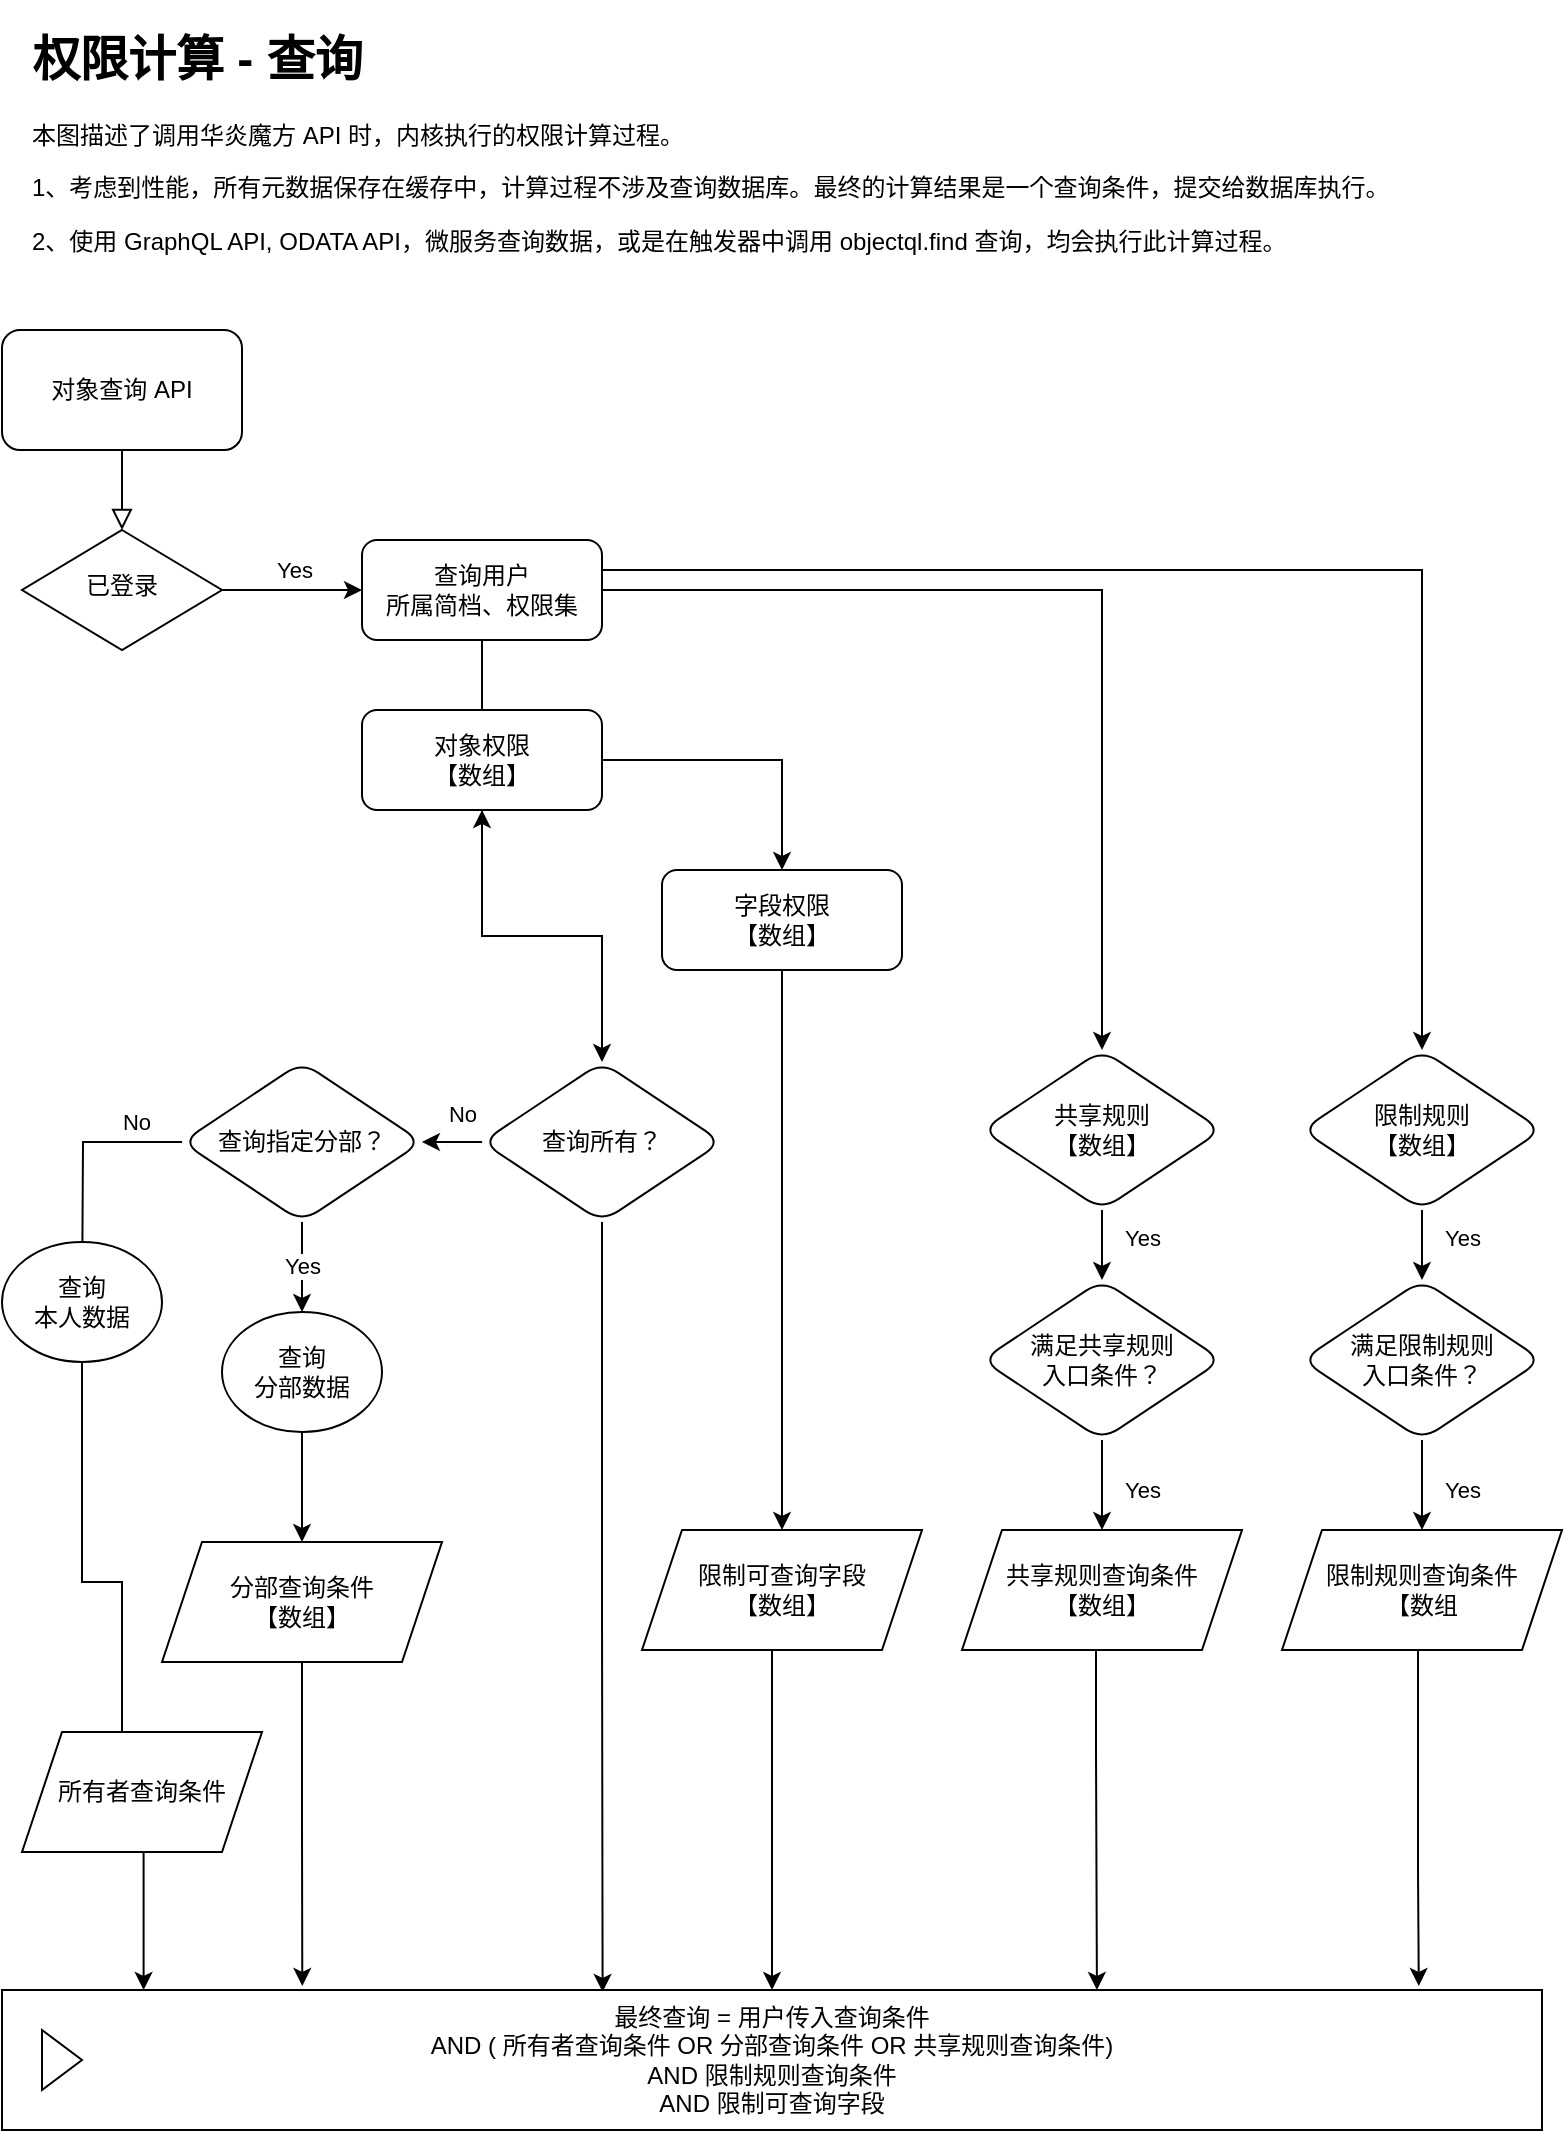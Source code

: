 <mxfile version="16.1.2" type="device"><diagram id="C5RBs43oDa-KdzZeNtuy" name="Page-1"><mxGraphModel dx="786" dy="572" grid="1" gridSize="10" guides="1" tooltips="1" connect="1" arrows="1" fold="1" page="1" pageScale="1" pageWidth="827" pageHeight="1169" math="0" shadow="0"><root><mxCell id="WIyWlLk6GJQsqaUBKTNV-0"/><mxCell id="WIyWlLk6GJQsqaUBKTNV-1" parent="WIyWlLk6GJQsqaUBKTNV-0"/><mxCell id="WIyWlLk6GJQsqaUBKTNV-2" value="" style="rounded=0;html=1;jettySize=auto;orthogonalLoop=1;fontSize=11;endArrow=block;endFill=0;endSize=8;strokeWidth=1;shadow=0;labelBackgroundColor=none;edgeStyle=orthogonalEdgeStyle;" parent="WIyWlLk6GJQsqaUBKTNV-1" source="WIyWlLk6GJQsqaUBKTNV-3" target="WIyWlLk6GJQsqaUBKTNV-6" edge="1"><mxGeometry relative="1" as="geometry"/></mxCell><mxCell id="WIyWlLk6GJQsqaUBKTNV-3" value="对象查询 API" style="rounded=1;whiteSpace=wrap;html=1;fontSize=12;glass=0;strokeWidth=1;shadow=0;" parent="WIyWlLk6GJQsqaUBKTNV-1" vertex="1"><mxGeometry x="20" y="170" width="120" height="60" as="geometry"/></mxCell><mxCell id="5bt5NWS37IOJWbyXslHa-62" value="" style="edgeStyle=orthogonalEdgeStyle;rounded=0;orthogonalLoop=1;jettySize=auto;html=1;" edge="1" parent="WIyWlLk6GJQsqaUBKTNV-1" source="WIyWlLk6GJQsqaUBKTNV-6" target="WIyWlLk6GJQsqaUBKTNV-11"><mxGeometry relative="1" as="geometry"/></mxCell><mxCell id="5bt5NWS37IOJWbyXslHa-63" value="Yes" style="edgeLabel;html=1;align=center;verticalAlign=middle;resizable=0;points=[];" vertex="1" connectable="0" parent="5bt5NWS37IOJWbyXslHa-62"><mxGeometry x="0.029" y="1" relative="1" as="geometry"><mxPoint y="-9" as="offset"/></mxGeometry></mxCell><mxCell id="WIyWlLk6GJQsqaUBKTNV-6" value="已登录" style="rhombus;whiteSpace=wrap;html=1;shadow=0;fontFamily=Helvetica;fontSize=12;align=center;strokeWidth=1;spacing=6;spacingTop=-4;" parent="WIyWlLk6GJQsqaUBKTNV-1" vertex="1"><mxGeometry x="30" y="270" width="100" height="60" as="geometry"/></mxCell><mxCell id="5bt5NWS37IOJWbyXslHa-66" value="" style="edgeStyle=orthogonalEdgeStyle;rounded=0;orthogonalLoop=1;jettySize=auto;html=1;" edge="1" parent="WIyWlLk6GJQsqaUBKTNV-1" source="5bt5NWS37IOJWbyXslHa-6" target="5bt5NWS37IOJWbyXslHa-12"><mxGeometry relative="1" as="geometry"/></mxCell><mxCell id="5bt5NWS37IOJWbyXslHa-67" value="No" style="edgeLabel;html=1;align=center;verticalAlign=middle;resizable=0;points=[];" vertex="1" connectable="0" parent="5bt5NWS37IOJWbyXslHa-66"><mxGeometry y="2" relative="1" as="geometry"><mxPoint x="5" y="-12" as="offset"/></mxGeometry></mxCell><mxCell id="5bt5NWS37IOJWbyXslHa-119" style="edgeStyle=orthogonalEdgeStyle;rounded=0;orthogonalLoop=1;jettySize=auto;html=1;entryX=0.39;entryY=0.014;entryDx=0;entryDy=0;entryPerimeter=0;" edge="1" parent="WIyWlLk6GJQsqaUBKTNV-1" source="5bt5NWS37IOJWbyXslHa-6" target="5bt5NWS37IOJWbyXslHa-85"><mxGeometry relative="1" as="geometry"/></mxCell><mxCell id="5bt5NWS37IOJWbyXslHa-6" value="查询所有？" style="rhombus;whiteSpace=wrap;html=1;rounded=1;glass=0;strokeWidth=1;shadow=0;" vertex="1" parent="WIyWlLk6GJQsqaUBKTNV-1"><mxGeometry x="260" y="535.98" width="120" height="80" as="geometry"/></mxCell><mxCell id="5bt5NWS37IOJWbyXslHa-68" style="edgeStyle=orthogonalEdgeStyle;rounded=0;orthogonalLoop=1;jettySize=auto;html=1;entryX=0.5;entryY=0;entryDx=0;entryDy=0;" edge="1" parent="WIyWlLk6GJQsqaUBKTNV-1" source="5bt5NWS37IOJWbyXslHa-12"><mxGeometry relative="1" as="geometry"><mxPoint x="60" y="660.98" as="targetPoint"/></mxGeometry></mxCell><mxCell id="5bt5NWS37IOJWbyXslHa-69" value="No" style="edgeLabel;html=1;align=center;verticalAlign=middle;resizable=0;points=[];" vertex="1" connectable="0" parent="5bt5NWS37IOJWbyXslHa-68"><mxGeometry x="-0.576" relative="1" as="geometry"><mxPoint x="5" y="-10" as="offset"/></mxGeometry></mxCell><mxCell id="5bt5NWS37IOJWbyXslHa-70" value="" style="edgeStyle=orthogonalEdgeStyle;rounded=0;orthogonalLoop=1;jettySize=auto;html=1;" edge="1" parent="WIyWlLk6GJQsqaUBKTNV-1" source="5bt5NWS37IOJWbyXslHa-12" target="5bt5NWS37IOJWbyXslHa-19"><mxGeometry relative="1" as="geometry"/></mxCell><mxCell id="5bt5NWS37IOJWbyXslHa-71" value="Yes" style="edgeLabel;html=1;align=center;verticalAlign=middle;resizable=0;points=[];" vertex="1" connectable="0" parent="5bt5NWS37IOJWbyXslHa-70"><mxGeometry x="-0.022" relative="1" as="geometry"><mxPoint as="offset"/></mxGeometry></mxCell><mxCell id="5bt5NWS37IOJWbyXslHa-12" value="查询指定分部？" style="rhombus;whiteSpace=wrap;html=1;rounded=1;glass=0;strokeWidth=1;shadow=0;" vertex="1" parent="WIyWlLk6GJQsqaUBKTNV-1"><mxGeometry x="110" y="535.98" width="120" height="80" as="geometry"/></mxCell><mxCell id="5bt5NWS37IOJWbyXslHa-78" value="" style="edgeStyle=orthogonalEdgeStyle;rounded=0;orthogonalLoop=1;jettySize=auto;html=1;" edge="1" parent="WIyWlLk6GJQsqaUBKTNV-1" source="5bt5NWS37IOJWbyXslHa-19" target="5bt5NWS37IOJWbyXslHa-76"><mxGeometry relative="1" as="geometry"/></mxCell><mxCell id="5bt5NWS37IOJWbyXslHa-19" value="查询&lt;br&gt;分部数据" style="ellipse;whiteSpace=wrap;html=1;rounded=1;glass=0;strokeWidth=1;shadow=0;" vertex="1" parent="WIyWlLk6GJQsqaUBKTNV-1"><mxGeometry x="130" y="660.98" width="80" height="60" as="geometry"/></mxCell><mxCell id="5bt5NWS37IOJWbyXslHa-109" style="edgeStyle=orthogonalEdgeStyle;rounded=0;orthogonalLoop=1;jettySize=auto;html=1;entryX=0.214;entryY=0.167;entryDx=0;entryDy=0;entryPerimeter=0;exitX=0.5;exitY=1;exitDx=0;exitDy=0;" edge="1" parent="WIyWlLk6GJQsqaUBKTNV-1" source="5bt5NWS37IOJWbyXslHa-26" target="5bt5NWS37IOJWbyXslHa-108"><mxGeometry relative="1" as="geometry"><mxPoint x="60" y="720.98" as="sourcePoint"/><Array as="points"><mxPoint x="60" y="796"/><mxPoint x="80" y="796"/><mxPoint x="80" y="881"/></Array></mxGeometry></mxCell><mxCell id="5bt5NWS37IOJWbyXslHa-26" value="查询&lt;br&gt;本人数据" style="ellipse;whiteSpace=wrap;html=1;rounded=1;glass=0;strokeWidth=1;shadow=0;" vertex="1" parent="WIyWlLk6GJQsqaUBKTNV-1"><mxGeometry x="20" y="625.98" width="80" height="60" as="geometry"/></mxCell><mxCell id="5bt5NWS37IOJWbyXslHa-37" value="" style="edgeStyle=orthogonalEdgeStyle;rounded=0;orthogonalLoop=1;jettySize=auto;html=1;" edge="1" parent="WIyWlLk6GJQsqaUBKTNV-1" source="5bt5NWS37IOJWbyXslHa-28" target="5bt5NWS37IOJWbyXslHa-36"><mxGeometry relative="1" as="geometry"/></mxCell><mxCell id="5bt5NWS37IOJWbyXslHa-43" value="Yes" style="edgeLabel;html=1;align=center;verticalAlign=middle;resizable=0;points=[];" vertex="1" connectable="0" parent="5bt5NWS37IOJWbyXslHa-37"><mxGeometry x="-0.378" y="-1" relative="1" as="geometry"><mxPoint x="21" as="offset"/></mxGeometry></mxCell><mxCell id="5bt5NWS37IOJWbyXslHa-28" value="共享规则&lt;br&gt;【数组】" style="rhombus;whiteSpace=wrap;html=1;rounded=1;glass=0;strokeWidth=1;shadow=0;" vertex="1" parent="WIyWlLk6GJQsqaUBKTNV-1"><mxGeometry x="510" y="530" width="120" height="80" as="geometry"/></mxCell><mxCell id="5bt5NWS37IOJWbyXslHa-41" value="" style="edgeStyle=orthogonalEdgeStyle;rounded=0;orthogonalLoop=1;jettySize=auto;html=1;entryX=0.5;entryY=0;entryDx=0;entryDy=0;" edge="1" parent="WIyWlLk6GJQsqaUBKTNV-1" source="5bt5NWS37IOJWbyXslHa-36" target="5bt5NWS37IOJWbyXslHa-80"><mxGeometry relative="1" as="geometry"><mxPoint x="570" y="760" as="targetPoint"/></mxGeometry></mxCell><mxCell id="5bt5NWS37IOJWbyXslHa-42" value="Yes" style="edgeLabel;html=1;align=center;verticalAlign=middle;resizable=0;points=[];" vertex="1" connectable="0" parent="5bt5NWS37IOJWbyXslHa-41"><mxGeometry x="0.111" relative="1" as="geometry"><mxPoint x="20" as="offset"/></mxGeometry></mxCell><mxCell id="5bt5NWS37IOJWbyXslHa-36" value="满足共享规则&lt;br&gt;入口条件？" style="rhombus;whiteSpace=wrap;html=1;rounded=1;glass=0;strokeWidth=1;shadow=0;" vertex="1" parent="WIyWlLk6GJQsqaUBKTNV-1"><mxGeometry x="510" y="645" width="120" height="80" as="geometry"/></mxCell><mxCell id="5bt5NWS37IOJWbyXslHa-47" value="" style="edgeStyle=orthogonalEdgeStyle;rounded=0;orthogonalLoop=1;jettySize=auto;html=1;" edge="1" parent="WIyWlLk6GJQsqaUBKTNV-1" source="5bt5NWS37IOJWbyXslHa-49" target="5bt5NWS37IOJWbyXslHa-52"><mxGeometry relative="1" as="geometry"/></mxCell><mxCell id="5bt5NWS37IOJWbyXslHa-48" value="Yes" style="edgeLabel;html=1;align=center;verticalAlign=middle;resizable=0;points=[];" vertex="1" connectable="0" parent="5bt5NWS37IOJWbyXslHa-47"><mxGeometry x="-0.378" y="-1" relative="1" as="geometry"><mxPoint x="21" as="offset"/></mxGeometry></mxCell><mxCell id="5bt5NWS37IOJWbyXslHa-49" value="限制规则&lt;br&gt;【数组】" style="rhombus;whiteSpace=wrap;html=1;rounded=1;glass=0;strokeWidth=1;shadow=0;" vertex="1" parent="WIyWlLk6GJQsqaUBKTNV-1"><mxGeometry x="670" y="530" width="120" height="80" as="geometry"/></mxCell><mxCell id="5bt5NWS37IOJWbyXslHa-50" value="" style="edgeStyle=orthogonalEdgeStyle;rounded=0;orthogonalLoop=1;jettySize=auto;html=1;entryX=0.5;entryY=0;entryDx=0;entryDy=0;" edge="1" parent="WIyWlLk6GJQsqaUBKTNV-1" source="5bt5NWS37IOJWbyXslHa-52" target="5bt5NWS37IOJWbyXslHa-81"><mxGeometry relative="1" as="geometry"><mxPoint x="730" y="760" as="targetPoint"/></mxGeometry></mxCell><mxCell id="5bt5NWS37IOJWbyXslHa-51" value="Yes" style="edgeLabel;html=1;align=center;verticalAlign=middle;resizable=0;points=[];" vertex="1" connectable="0" parent="5bt5NWS37IOJWbyXslHa-50"><mxGeometry x="0.111" relative="1" as="geometry"><mxPoint x="20" as="offset"/></mxGeometry></mxCell><mxCell id="5bt5NWS37IOJWbyXslHa-52" value="满足限制规则&lt;br&gt;入口条件？" style="rhombus;whiteSpace=wrap;html=1;rounded=1;glass=0;strokeWidth=1;shadow=0;" vertex="1" parent="WIyWlLk6GJQsqaUBKTNV-1"><mxGeometry x="670" y="645" width="120" height="80" as="geometry"/></mxCell><mxCell id="5bt5NWS37IOJWbyXslHa-60" value="" style="edgeStyle=orthogonalEdgeStyle;rounded=0;orthogonalLoop=1;jettySize=auto;html=1;" edge="1" parent="WIyWlLk6GJQsqaUBKTNV-1" source="WIyWlLk6GJQsqaUBKTNV-11" target="5bt5NWS37IOJWbyXslHa-59"><mxGeometry relative="1" as="geometry"><Array as="points"><mxPoint x="260" y="435"/></Array></mxGeometry></mxCell><mxCell id="5bt5NWS37IOJWbyXslHa-88" style="edgeStyle=orthogonalEdgeStyle;rounded=0;orthogonalLoop=1;jettySize=auto;html=1;entryX=0.5;entryY=0;entryDx=0;entryDy=0;" edge="1" parent="WIyWlLk6GJQsqaUBKTNV-1" source="WIyWlLk6GJQsqaUBKTNV-11" target="5bt5NWS37IOJWbyXslHa-28"><mxGeometry relative="1" as="geometry"><Array as="points"><mxPoint x="570" y="300"/></Array></mxGeometry></mxCell><mxCell id="5bt5NWS37IOJWbyXslHa-89" style="edgeStyle=orthogonalEdgeStyle;rounded=0;orthogonalLoop=1;jettySize=auto;html=1;entryX=0.5;entryY=0;entryDx=0;entryDy=0;" edge="1" parent="WIyWlLk6GJQsqaUBKTNV-1" source="WIyWlLk6GJQsqaUBKTNV-11" target="5bt5NWS37IOJWbyXslHa-49"><mxGeometry relative="1" as="geometry"><Array as="points"><mxPoint x="730" y="290"/></Array></mxGeometry></mxCell><mxCell id="WIyWlLk6GJQsqaUBKTNV-11" value="查询用户&lt;br&gt;所属简档、权限集" style="rounded=1;whiteSpace=wrap;html=1;fontSize=12;glass=0;strokeWidth=1;shadow=0;" parent="WIyWlLk6GJQsqaUBKTNV-1" vertex="1"><mxGeometry x="200" y="275" width="120" height="50" as="geometry"/></mxCell><mxCell id="5bt5NWS37IOJWbyXslHa-87" style="edgeStyle=orthogonalEdgeStyle;rounded=0;orthogonalLoop=1;jettySize=auto;html=1;entryX=0.5;entryY=0;entryDx=0;entryDy=0;" edge="1" parent="WIyWlLk6GJQsqaUBKTNV-1" source="5bt5NWS37IOJWbyXslHa-59" target="5bt5NWS37IOJWbyXslHa-6"><mxGeometry relative="1" as="geometry"><Array as="points"/></mxGeometry></mxCell><mxCell id="5bt5NWS37IOJWbyXslHa-96" value="" style="edgeStyle=orthogonalEdgeStyle;rounded=0;orthogonalLoop=1;jettySize=auto;html=1;" edge="1" parent="WIyWlLk6GJQsqaUBKTNV-1" source="5bt5NWS37IOJWbyXslHa-59" target="5bt5NWS37IOJWbyXslHa-91"><mxGeometry relative="1" as="geometry"/></mxCell><mxCell id="5bt5NWS37IOJWbyXslHa-59" value="对象权限&lt;br&gt;【数组】" style="rounded=1;whiteSpace=wrap;html=1;fontSize=12;glass=0;strokeWidth=1;shadow=0;" vertex="1" parent="WIyWlLk6GJQsqaUBKTNV-1"><mxGeometry x="200" y="360" width="120" height="50" as="geometry"/></mxCell><mxCell id="5bt5NWS37IOJWbyXslHa-118" style="edgeStyle=orthogonalEdgeStyle;rounded=0;orthogonalLoop=1;jettySize=auto;html=1;entryX=0.195;entryY=-0.029;entryDx=0;entryDy=0;entryPerimeter=0;" edge="1" parent="WIyWlLk6GJQsqaUBKTNV-1" source="5bt5NWS37IOJWbyXslHa-76" target="5bt5NWS37IOJWbyXslHa-85"><mxGeometry relative="1" as="geometry"/></mxCell><mxCell id="5bt5NWS37IOJWbyXslHa-76" value="&lt;span&gt;分部查询条件&lt;br&gt;&lt;/span&gt;【数组】&lt;span&gt;&lt;br&gt;&lt;/span&gt;" style="shape=parallelogram;perimeter=parallelogramPerimeter;whiteSpace=wrap;html=1;fixedSize=1;" vertex="1" parent="WIyWlLk6GJQsqaUBKTNV-1"><mxGeometry x="100" y="775.98" width="140" height="60" as="geometry"/></mxCell><mxCell id="5bt5NWS37IOJWbyXslHa-114" style="edgeStyle=orthogonalEdgeStyle;rounded=0;orthogonalLoop=1;jettySize=auto;html=1;entryX=0.711;entryY=0;entryDx=0;entryDy=0;entryPerimeter=0;" edge="1" parent="WIyWlLk6GJQsqaUBKTNV-1" source="5bt5NWS37IOJWbyXslHa-80" target="5bt5NWS37IOJWbyXslHa-85"><mxGeometry relative="1" as="geometry"><Array as="points"><mxPoint x="567" y="880"/><mxPoint x="567" y="880"/></Array></mxGeometry></mxCell><mxCell id="5bt5NWS37IOJWbyXslHa-80" value="&lt;span&gt;共享规则查询条件&lt;/span&gt;&lt;br&gt;【数组】" style="shape=parallelogram;perimeter=parallelogramPerimeter;whiteSpace=wrap;html=1;fixedSize=1;" vertex="1" parent="WIyWlLk6GJQsqaUBKTNV-1"><mxGeometry x="500" y="770" width="140" height="60" as="geometry"/></mxCell><mxCell id="5bt5NWS37IOJWbyXslHa-115" style="edgeStyle=orthogonalEdgeStyle;rounded=0;orthogonalLoop=1;jettySize=auto;html=1;entryX=0.92;entryY=-0.029;entryDx=0;entryDy=0;entryPerimeter=0;" edge="1" parent="WIyWlLk6GJQsqaUBKTNV-1" source="5bt5NWS37IOJWbyXslHa-81" target="5bt5NWS37IOJWbyXslHa-85"><mxGeometry relative="1" as="geometry"><Array as="points"><mxPoint x="728" y="940"/><mxPoint x="728" y="940"/></Array></mxGeometry></mxCell><mxCell id="5bt5NWS37IOJWbyXslHa-81" value="&lt;span&gt;限制规则查询条件&lt;/span&gt;&lt;br&gt;【数组" style="shape=parallelogram;perimeter=parallelogramPerimeter;whiteSpace=wrap;html=1;fixedSize=1;" vertex="1" parent="WIyWlLk6GJQsqaUBKTNV-1"><mxGeometry x="660" y="770" width="140" height="60" as="geometry"/></mxCell><mxCell id="5bt5NWS37IOJWbyXslHa-85" value="最终查询 = 用户传入查询条件&lt;br&gt;AND ( 所有者查询条件 OR 分部查询条件 OR 共享规则查询条件) &lt;br&gt;AND 限制规则查询条件 &lt;br&gt;AND 限制可查询字段" style="html=1;whiteSpace=wrap;container=1;recursiveResize=0;collapsible=0;" vertex="1" parent="WIyWlLk6GJQsqaUBKTNV-1"><mxGeometry x="20" y="1000" width="770" height="70" as="geometry"/></mxCell><mxCell id="5bt5NWS37IOJWbyXslHa-86" value="" style="triangle;html=1;whiteSpace=wrap;" vertex="1" parent="5bt5NWS37IOJWbyXslHa-85"><mxGeometry x="20" y="20" width="20" height="30" as="geometry"/></mxCell><mxCell id="5bt5NWS37IOJWbyXslHa-94" value="" style="edgeStyle=orthogonalEdgeStyle;rounded=0;orthogonalLoop=1;jettySize=auto;html=1;" edge="1" parent="WIyWlLk6GJQsqaUBKTNV-1" source="5bt5NWS37IOJWbyXslHa-91" target="5bt5NWS37IOJWbyXslHa-93"><mxGeometry relative="1" as="geometry"><Array as="points"><mxPoint x="410" y="500"/><mxPoint x="410" y="500"/></Array></mxGeometry></mxCell><mxCell id="5bt5NWS37IOJWbyXslHa-91" value="字段权限&lt;br&gt;【数组】" style="rounded=1;whiteSpace=wrap;html=1;fontSize=12;glass=0;strokeWidth=1;shadow=0;" vertex="1" parent="WIyWlLk6GJQsqaUBKTNV-1"><mxGeometry x="350" y="440" width="120" height="50" as="geometry"/></mxCell><mxCell id="5bt5NWS37IOJWbyXslHa-121" style="edgeStyle=orthogonalEdgeStyle;rounded=0;orthogonalLoop=1;jettySize=auto;html=1;entryX=0.5;entryY=0;entryDx=0;entryDy=0;" edge="1" parent="WIyWlLk6GJQsqaUBKTNV-1" source="5bt5NWS37IOJWbyXslHa-93" target="5bt5NWS37IOJWbyXslHa-85"><mxGeometry relative="1" as="geometry"><Array as="points"><mxPoint x="405" y="880"/><mxPoint x="405" y="880"/></Array></mxGeometry></mxCell><mxCell id="5bt5NWS37IOJWbyXslHa-93" value="限制可查询字段&lt;br&gt;【数组】" style="shape=parallelogram;perimeter=parallelogramPerimeter;whiteSpace=wrap;html=1;fixedSize=1;" vertex="1" parent="WIyWlLk6GJQsqaUBKTNV-1"><mxGeometry x="340" y="770" width="140" height="60" as="geometry"/></mxCell><mxCell id="5bt5NWS37IOJWbyXslHa-111" style="edgeStyle=orthogonalEdgeStyle;rounded=0;orthogonalLoop=1;jettySize=auto;html=1;entryX=0.066;entryY=-0.014;entryDx=0;entryDy=0;entryPerimeter=0;" edge="1" parent="WIyWlLk6GJQsqaUBKTNV-1" source="5bt5NWS37IOJWbyXslHa-108"><mxGeometry relative="1" as="geometry"><mxPoint x="90.82" y="1000" as="targetPoint"/><Array as="points"><mxPoint x="90" y="999.98"/></Array></mxGeometry></mxCell><mxCell id="5bt5NWS37IOJWbyXslHa-108" value="&lt;span&gt;所有者查询条件&lt;/span&gt;&lt;span&gt;&lt;br&gt;&lt;/span&gt;" style="shape=parallelogram;perimeter=parallelogramPerimeter;whiteSpace=wrap;html=1;fixedSize=1;" vertex="1" parent="WIyWlLk6GJQsqaUBKTNV-1"><mxGeometry x="30" y="870.98" width="120" height="60" as="geometry"/></mxCell><mxCell id="5bt5NWS37IOJWbyXslHa-117" value="&lt;h1&gt;权限计算 - 查询&lt;/h1&gt;&lt;p&gt;本图描述了调用华炎魔方 API 时，内核执行的权限计算过程。&lt;/p&gt;&lt;p&gt;1、考虑到性能，所有元数据保存在缓存中，计算过程不涉及查询数据库。&lt;span&gt;最终的计算结果是一个查询条件，提交给数据库执行。&lt;/span&gt;&lt;/p&gt;&lt;p&gt;&lt;span&gt;2、使用 GraphQL API, ODATA API，微服务查询数据，或是在触发器中调用 objectql.find 查询，均会执行此计算过程。&lt;/span&gt;&lt;/p&gt;" style="text;html=1;strokeColor=none;fillColor=none;spacing=5;spacingTop=-20;whiteSpace=wrap;overflow=hidden;rounded=0;" vertex="1" parent="WIyWlLk6GJQsqaUBKTNV-1"><mxGeometry x="30" y="15" width="770" height="120" as="geometry"/></mxCell></root></mxGraphModel></diagram></mxfile>